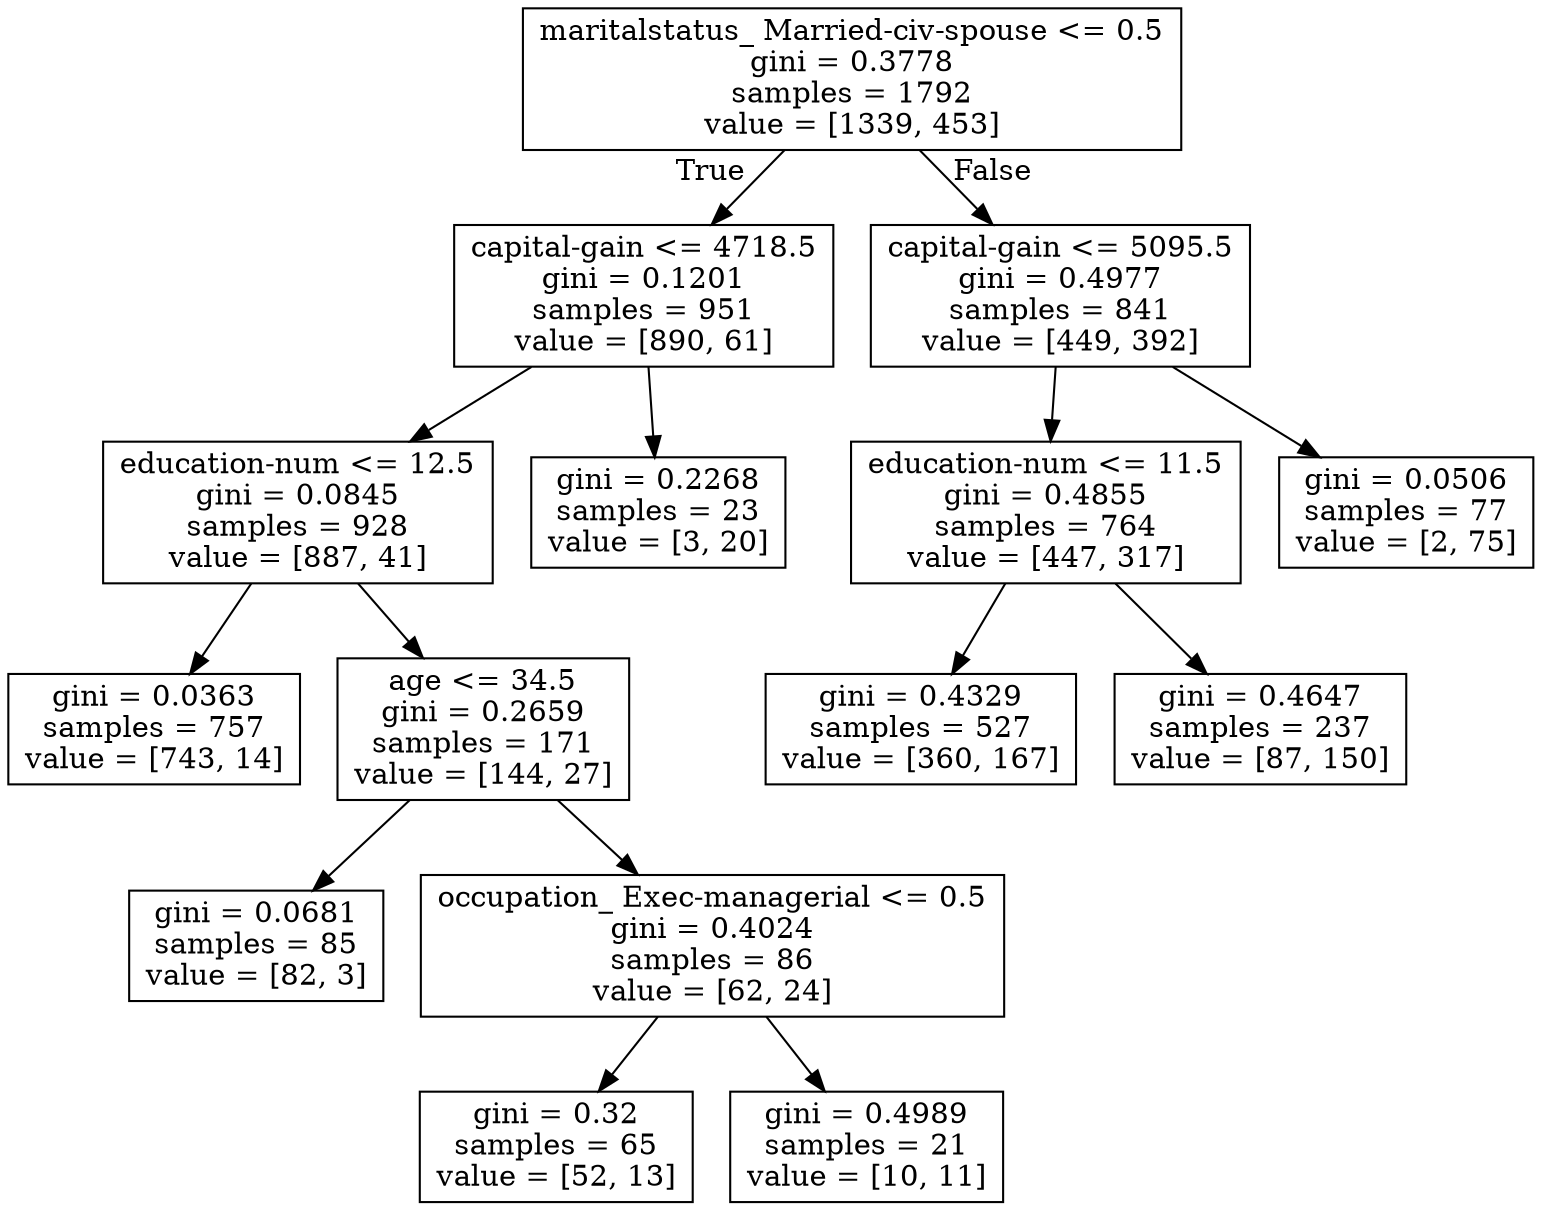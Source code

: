 digraph Tree {
node [shape=box] ;
0 [label="maritalstatus_ Married-civ-spouse <= 0.5\ngini = 0.3778\nsamples = 1792\nvalue = [1339, 453]"] ;
1 [label="capital-gain <= 4718.5\ngini = 0.1201\nsamples = 951\nvalue = [890, 61]"] ;
0 -> 1 [labeldistance=2.5, labelangle=45, headlabel="True"] ;
2 [label="education-num <= 12.5\ngini = 0.0845\nsamples = 928\nvalue = [887, 41]"] ;
1 -> 2 ;
3 [label="gini = 0.0363\nsamples = 757\nvalue = [743, 14]"] ;
2 -> 3 ;
50 [label="age <= 34.5\ngini = 0.2659\nsamples = 171\nvalue = [144, 27]"] ;
2 -> 50 ;
51 [label="gini = 0.0681\nsamples = 85\nvalue = [82, 3]"] ;
50 -> 51 ;
66 [label="occupation_ Exec-managerial <= 0.5\ngini = 0.4024\nsamples = 86\nvalue = [62, 24]"] ;
50 -> 66 ;
67 [label="gini = 0.32\nsamples = 65\nvalue = [52, 13]"] ;
66 -> 67 ;
108 [label="gini = 0.4989\nsamples = 21\nvalue = [10, 11]"] ;
66 -> 108 ;
123 [label="gini = 0.2268\nsamples = 23\nvalue = [3, 20]"] ;
1 -> 123 ;
130 [label="capital-gain <= 5095.5\ngini = 0.4977\nsamples = 841\nvalue = [449, 392]"] ;
0 -> 130 [labeldistance=2.5, labelangle=-45, headlabel="False"] ;
131 [label="education-num <= 11.5\ngini = 0.4855\nsamples = 764\nvalue = [447, 317]"] ;
130 -> 131 ;
132 [label="gini = 0.4329\nsamples = 527\nvalue = [360, 167]"] ;
131 -> 132 ;
465 [label="gini = 0.4647\nsamples = 237\nvalue = [87, 150]"] ;
131 -> 465 ;
610 [label="gini = 0.0506\nsamples = 77\nvalue = [2, 75]"] ;
130 -> 610 ;
}